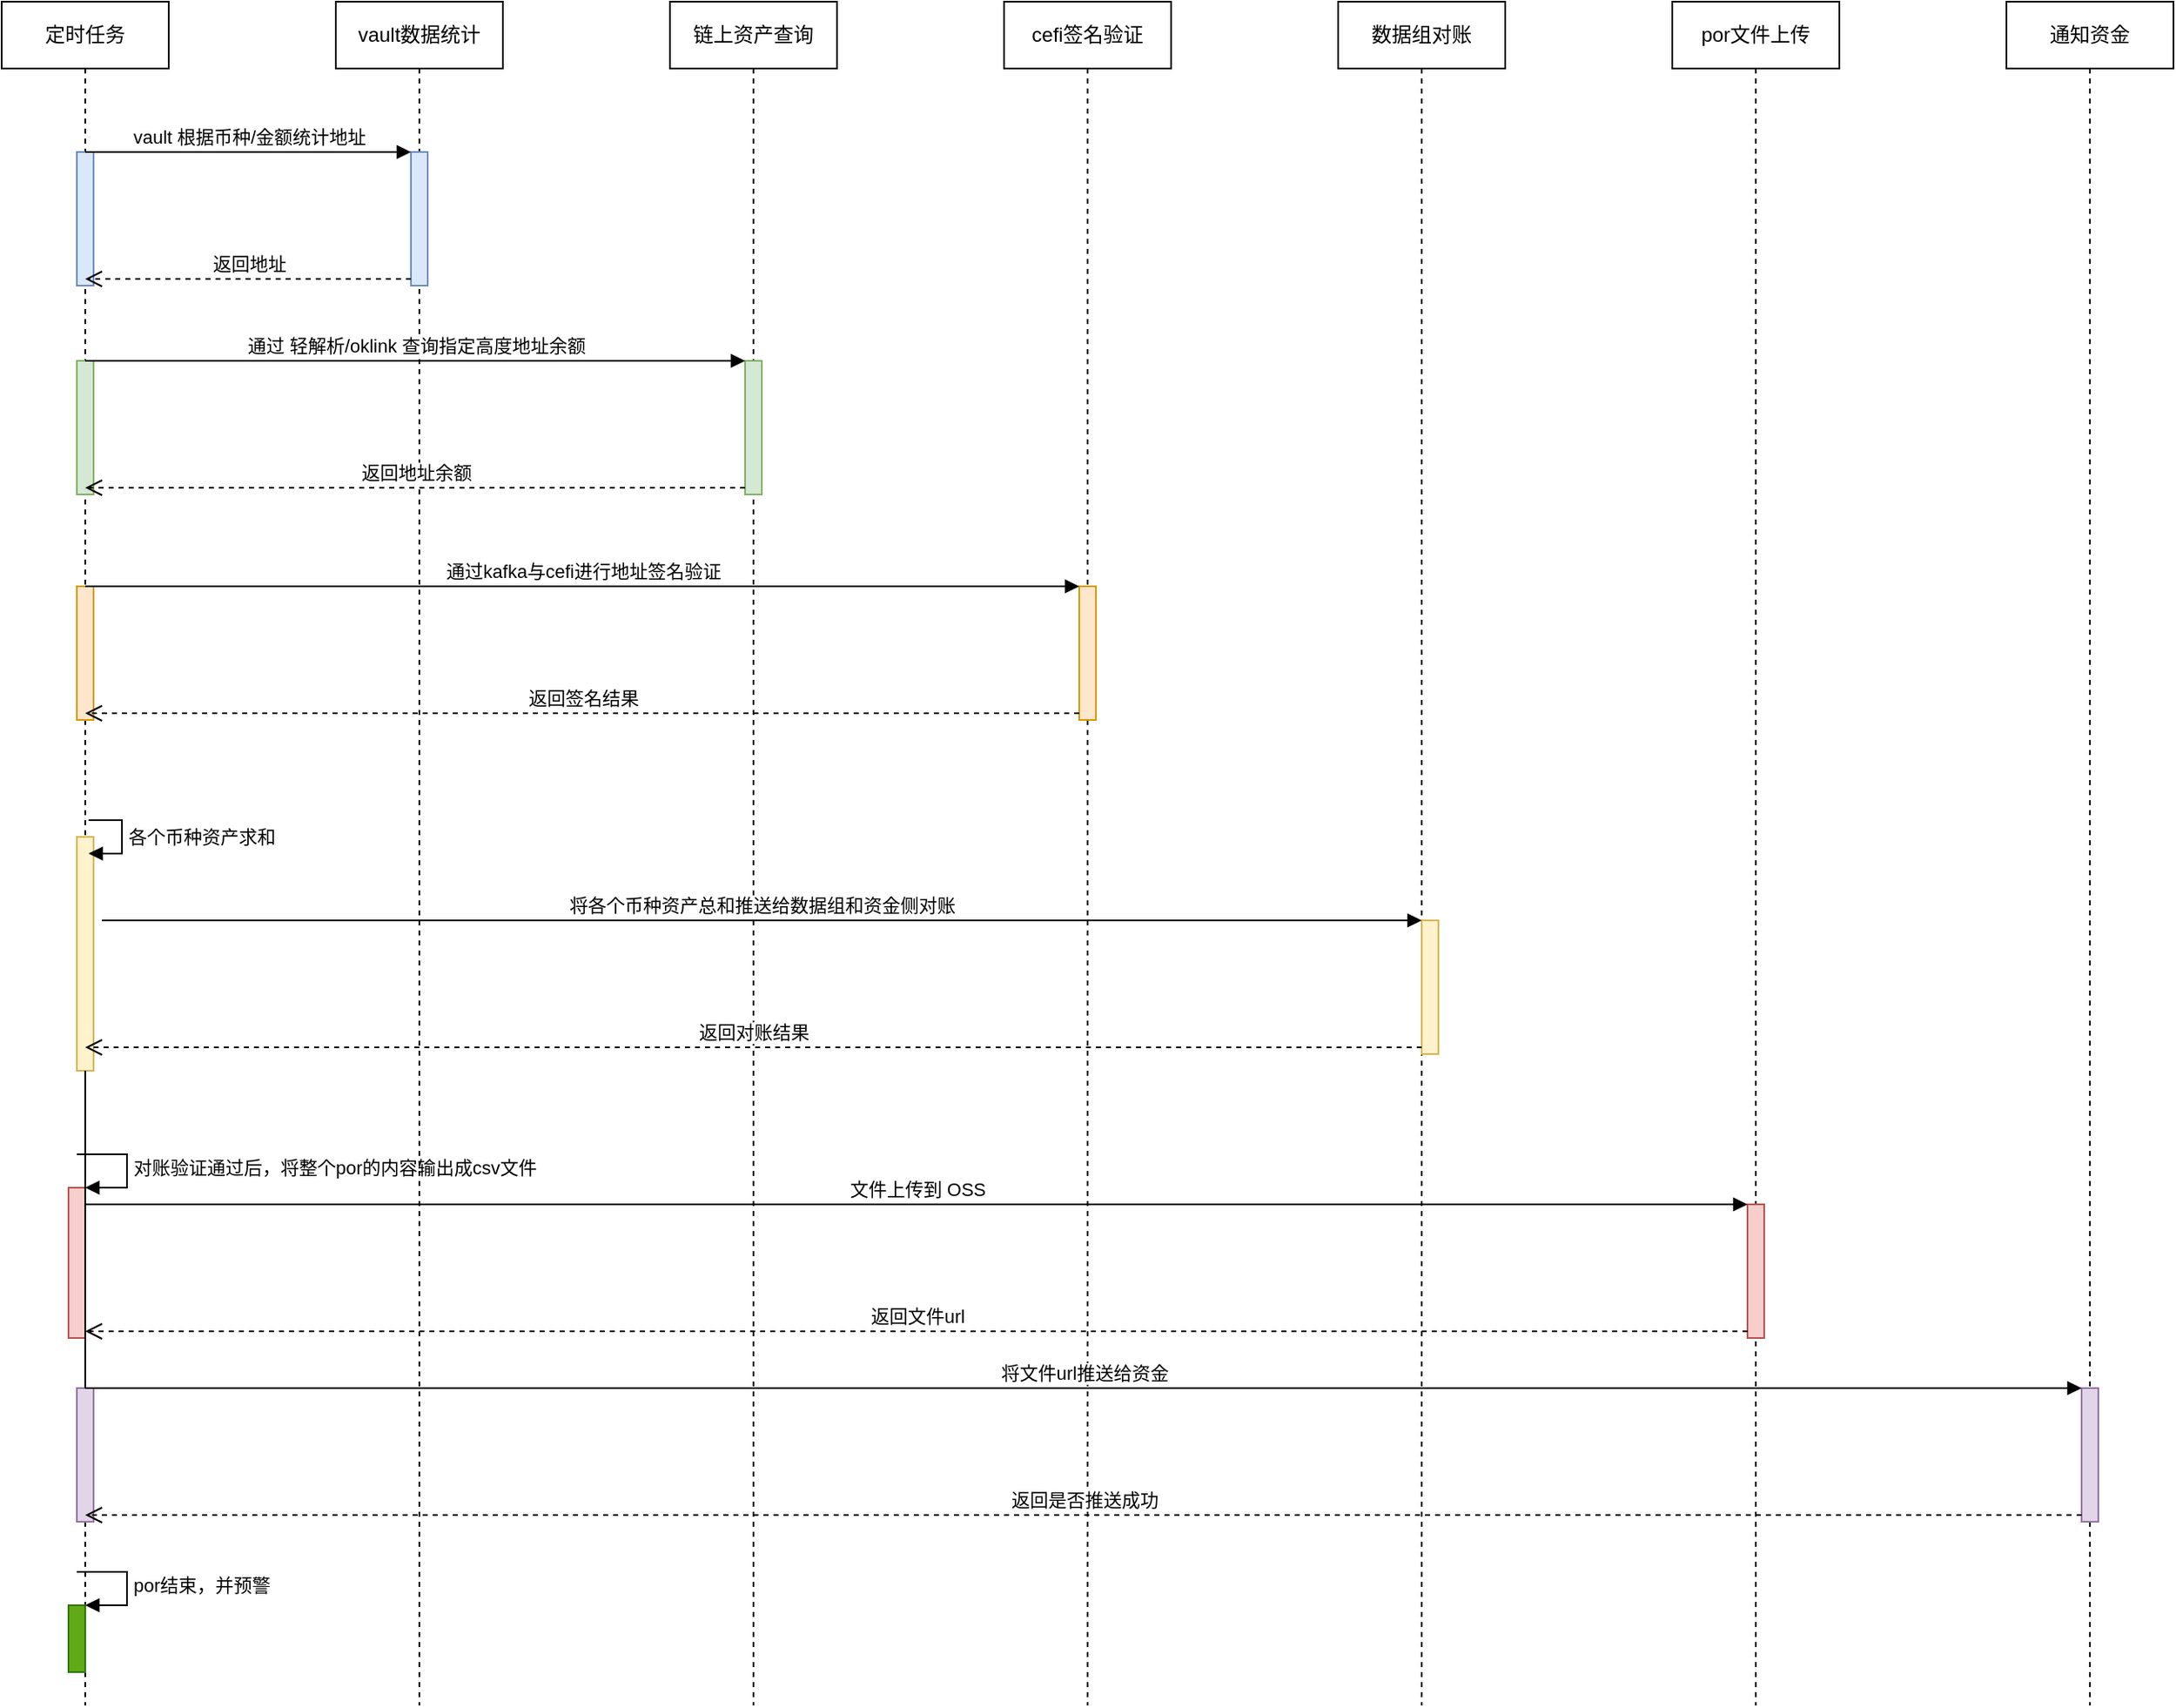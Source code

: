 <mxfile version="16.6.4" type="github">
  <diagram id="35WCWhEe1TvRER2FrwXf" name="Page-1">
    <mxGraphModel dx="1018" dy="658" grid="1" gridSize="10" guides="1" tooltips="1" connect="1" arrows="1" fold="1" page="1" pageScale="1" pageWidth="827" pageHeight="1169" math="0" shadow="0">
      <root>
        <mxCell id="0" />
        <mxCell id="1" parent="0" />
        <mxCell id="L9mkiPI3SF6jLolHq3Hp-1" value="定时任务" style="shape=umlLifeline;perimeter=lifelinePerimeter;whiteSpace=wrap;html=1;container=1;collapsible=0;recursiveResize=0;outlineConnect=0;" vertex="1" parent="1">
          <mxGeometry x="100" y="20" width="100" height="1020" as="geometry" />
        </mxCell>
        <mxCell id="L9mkiPI3SF6jLolHq3Hp-3" value="" style="html=1;points=[];perimeter=orthogonalPerimeter;fillColor=#dae8fc;strokeColor=#6c8ebf;" vertex="1" parent="L9mkiPI3SF6jLolHq3Hp-1">
          <mxGeometry x="45" y="90" width="10" height="80" as="geometry" />
        </mxCell>
        <mxCell id="L9mkiPI3SF6jLolHq3Hp-13" value="" style="html=1;points=[];perimeter=orthogonalPerimeter;fillColor=#d5e8d4;strokeColor=#82b366;" vertex="1" parent="L9mkiPI3SF6jLolHq3Hp-1">
          <mxGeometry x="45" y="215" width="10" height="80" as="geometry" />
        </mxCell>
        <mxCell id="L9mkiPI3SF6jLolHq3Hp-21" value="" style="html=1;points=[];perimeter=orthogonalPerimeter;fillColor=#ffe6cc;strokeColor=#d79b00;" vertex="1" parent="L9mkiPI3SF6jLolHq3Hp-1">
          <mxGeometry x="45" y="350" width="10" height="80" as="geometry" />
        </mxCell>
        <mxCell id="L9mkiPI3SF6jLolHq3Hp-26" value="" style="html=1;points=[];perimeter=orthogonalPerimeter;fillColor=#fff2cc;strokeColor=#d6b656;" vertex="1" parent="L9mkiPI3SF6jLolHq3Hp-1">
          <mxGeometry x="45" y="500" width="10" height="140" as="geometry" />
        </mxCell>
        <mxCell id="L9mkiPI3SF6jLolHq3Hp-27" value="各个币种资产求和" style="edgeStyle=orthogonalEdgeStyle;html=1;align=left;spacingLeft=2;endArrow=block;rounded=0;entryX=1;entryY=0;" edge="1" parent="L9mkiPI3SF6jLolHq3Hp-1">
          <mxGeometry relative="1" as="geometry">
            <mxPoint x="52" y="490" as="sourcePoint" />
            <Array as="points">
              <mxPoint x="72" y="490" />
            </Array>
            <mxPoint x="52" y="510" as="targetPoint" />
          </mxGeometry>
        </mxCell>
        <mxCell id="L9mkiPI3SF6jLolHq3Hp-35" value="" style="html=1;points=[];perimeter=orthogonalPerimeter;fillColor=#f8cecc;strokeColor=#b85450;" vertex="1" parent="L9mkiPI3SF6jLolHq3Hp-1">
          <mxGeometry x="40" y="710" width="10" height="90" as="geometry" />
        </mxCell>
        <mxCell id="L9mkiPI3SF6jLolHq3Hp-36" value="对账验证通过后，将整个por的内容输出成csv文件" style="edgeStyle=orthogonalEdgeStyle;html=1;align=left;spacingLeft=2;endArrow=block;rounded=0;entryX=1;entryY=0;" edge="1" target="L9mkiPI3SF6jLolHq3Hp-35" parent="L9mkiPI3SF6jLolHq3Hp-1">
          <mxGeometry relative="1" as="geometry">
            <mxPoint x="45" y="690" as="sourcePoint" />
            <Array as="points">
              <mxPoint x="75" y="690" />
            </Array>
          </mxGeometry>
        </mxCell>
        <mxCell id="L9mkiPI3SF6jLolHq3Hp-44" value="" style="html=1;points=[];perimeter=orthogonalPerimeter;fillColor=#e1d5e7;strokeColor=#9673a6;" vertex="1" parent="L9mkiPI3SF6jLolHq3Hp-1">
          <mxGeometry x="45" y="830" width="10" height="80" as="geometry" />
        </mxCell>
        <mxCell id="L9mkiPI3SF6jLolHq3Hp-45" value="" style="edgeStyle=orthogonalEdgeStyle;rounded=0;orthogonalLoop=1;jettySize=auto;html=1;endArrow=none;" edge="1" parent="L9mkiPI3SF6jLolHq3Hp-1" source="L9mkiPI3SF6jLolHq3Hp-26" target="L9mkiPI3SF6jLolHq3Hp-44">
          <mxGeometry relative="1" as="geometry">
            <mxPoint x="150" y="520" as="sourcePoint" />
            <mxPoint x="149.5" y="960" as="targetPoint" />
          </mxGeometry>
        </mxCell>
        <mxCell id="L9mkiPI3SF6jLolHq3Hp-49" value="" style="html=1;points=[];perimeter=orthogonalPerimeter;fillColor=#60a917;fontColor=#ffffff;strokeColor=#2D7600;" vertex="1" parent="L9mkiPI3SF6jLolHq3Hp-1">
          <mxGeometry x="40" y="960" width="10" height="40" as="geometry" />
        </mxCell>
        <mxCell id="L9mkiPI3SF6jLolHq3Hp-50" value="por结束，并预警" style="edgeStyle=orthogonalEdgeStyle;html=1;align=left;spacingLeft=2;endArrow=block;rounded=0;entryX=1;entryY=0;" edge="1" target="L9mkiPI3SF6jLolHq3Hp-49" parent="L9mkiPI3SF6jLolHq3Hp-1">
          <mxGeometry relative="1" as="geometry">
            <mxPoint x="45" y="940" as="sourcePoint" />
            <Array as="points">
              <mxPoint x="75" y="940" />
            </Array>
          </mxGeometry>
        </mxCell>
        <mxCell id="L9mkiPI3SF6jLolHq3Hp-2" value="vault数据统计" style="shape=umlLifeline;perimeter=lifelinePerimeter;whiteSpace=wrap;html=1;container=1;collapsible=0;recursiveResize=0;outlineConnect=0;" vertex="1" parent="1">
          <mxGeometry x="300" y="20" width="100" height="1020" as="geometry" />
        </mxCell>
        <mxCell id="L9mkiPI3SF6jLolHq3Hp-10" value="" style="html=1;points=[];perimeter=orthogonalPerimeter;fillColor=#dae8fc;strokeColor=#6c8ebf;" vertex="1" parent="L9mkiPI3SF6jLolHq3Hp-2">
          <mxGeometry x="45" y="90" width="10" height="80" as="geometry" />
        </mxCell>
        <mxCell id="L9mkiPI3SF6jLolHq3Hp-11" value="vault 根据币种/金额统计地址" style="html=1;verticalAlign=bottom;endArrow=block;entryX=0;entryY=0;rounded=0;" edge="1" target="L9mkiPI3SF6jLolHq3Hp-10" parent="1" source="L9mkiPI3SF6jLolHq3Hp-1">
          <mxGeometry relative="1" as="geometry">
            <mxPoint x="320" y="110" as="sourcePoint" />
          </mxGeometry>
        </mxCell>
        <mxCell id="L9mkiPI3SF6jLolHq3Hp-12" value="返回地址" style="html=1;verticalAlign=bottom;endArrow=open;dashed=1;endSize=8;exitX=0;exitY=0.95;rounded=0;" edge="1" source="L9mkiPI3SF6jLolHq3Hp-10" parent="1" target="L9mkiPI3SF6jLolHq3Hp-1">
          <mxGeometry relative="1" as="geometry">
            <mxPoint x="320" y="186" as="targetPoint" />
          </mxGeometry>
        </mxCell>
        <mxCell id="L9mkiPI3SF6jLolHq3Hp-14" value="链上资产查询" style="shape=umlLifeline;perimeter=lifelinePerimeter;whiteSpace=wrap;html=1;container=1;collapsible=0;recursiveResize=0;outlineConnect=0;" vertex="1" parent="1">
          <mxGeometry x="500" y="20" width="100" height="1020" as="geometry" />
        </mxCell>
        <mxCell id="L9mkiPI3SF6jLolHq3Hp-16" value="" style="html=1;points=[];perimeter=orthogonalPerimeter;fillColor=#d5e8d4;strokeColor=#82b366;" vertex="1" parent="L9mkiPI3SF6jLolHq3Hp-14">
          <mxGeometry x="45" y="215" width="10" height="80" as="geometry" />
        </mxCell>
        <mxCell id="L9mkiPI3SF6jLolHq3Hp-17" value="通过 轻解析/oklink 查询指定高度地址余额" style="html=1;verticalAlign=bottom;endArrow=block;entryX=0;entryY=0;rounded=0;" edge="1" target="L9mkiPI3SF6jLolHq3Hp-16" parent="1" source="L9mkiPI3SF6jLolHq3Hp-1">
          <mxGeometry relative="1" as="geometry">
            <mxPoint x="505" y="235" as="sourcePoint" />
          </mxGeometry>
        </mxCell>
        <mxCell id="L9mkiPI3SF6jLolHq3Hp-18" value="返回地址余额" style="html=1;verticalAlign=bottom;endArrow=open;dashed=1;endSize=8;exitX=0;exitY=0.95;rounded=0;" edge="1" source="L9mkiPI3SF6jLolHq3Hp-16" parent="1" target="L9mkiPI3SF6jLolHq3Hp-1">
          <mxGeometry relative="1" as="geometry">
            <mxPoint x="505" y="311" as="targetPoint" />
          </mxGeometry>
        </mxCell>
        <mxCell id="L9mkiPI3SF6jLolHq3Hp-19" value="cefi签名验证" style="shape=umlLifeline;perimeter=lifelinePerimeter;whiteSpace=wrap;html=1;container=1;collapsible=0;recursiveResize=0;outlineConnect=0;" vertex="1" parent="1">
          <mxGeometry x="700" y="20" width="100" height="1020" as="geometry" />
        </mxCell>
        <mxCell id="L9mkiPI3SF6jLolHq3Hp-22" value="" style="html=1;points=[];perimeter=orthogonalPerimeter;fillColor=#ffe6cc;strokeColor=#d79b00;" vertex="1" parent="L9mkiPI3SF6jLolHq3Hp-19">
          <mxGeometry x="45" y="350" width="10" height="80" as="geometry" />
        </mxCell>
        <mxCell id="L9mkiPI3SF6jLolHq3Hp-23" value="通过kafka与cefi进行地址签名验证" style="html=1;verticalAlign=bottom;endArrow=block;entryX=0;entryY=0;rounded=0;" edge="1" target="L9mkiPI3SF6jLolHq3Hp-22" parent="1" source="L9mkiPI3SF6jLolHq3Hp-1">
          <mxGeometry relative="1" as="geometry">
            <mxPoint x="675" y="370" as="sourcePoint" />
          </mxGeometry>
        </mxCell>
        <mxCell id="L9mkiPI3SF6jLolHq3Hp-24" value="返回签名结果" style="html=1;verticalAlign=bottom;endArrow=open;dashed=1;endSize=8;exitX=0;exitY=0.95;rounded=0;" edge="1" source="L9mkiPI3SF6jLolHq3Hp-22" parent="1" target="L9mkiPI3SF6jLolHq3Hp-1">
          <mxGeometry relative="1" as="geometry">
            <mxPoint x="675" y="446" as="targetPoint" />
          </mxGeometry>
        </mxCell>
        <mxCell id="L9mkiPI3SF6jLolHq3Hp-28" value="数据组对账" style="shape=umlLifeline;perimeter=lifelinePerimeter;whiteSpace=wrap;html=1;container=1;collapsible=0;recursiveResize=0;outlineConnect=0;" vertex="1" parent="1">
          <mxGeometry x="900" y="20" width="100" height="1020" as="geometry" />
        </mxCell>
        <mxCell id="L9mkiPI3SF6jLolHq3Hp-30" value="" style="html=1;points=[];perimeter=orthogonalPerimeter;fillColor=#fff2cc;strokeColor=#d6b656;" vertex="1" parent="L9mkiPI3SF6jLolHq3Hp-28">
          <mxGeometry x="50" y="550" width="10" height="80" as="geometry" />
        </mxCell>
        <mxCell id="L9mkiPI3SF6jLolHq3Hp-31" value="将各个币种资产总和推送给数据组和资金侧对账" style="html=1;verticalAlign=bottom;endArrow=block;entryX=0;entryY=0;rounded=0;" edge="1" target="L9mkiPI3SF6jLolHq3Hp-30" parent="1">
          <mxGeometry relative="1" as="geometry">
            <mxPoint x="160" y="570" as="sourcePoint" />
          </mxGeometry>
        </mxCell>
        <mxCell id="L9mkiPI3SF6jLolHq3Hp-32" value="返回对账结果" style="html=1;verticalAlign=bottom;endArrow=open;dashed=1;endSize=8;exitX=0;exitY=0.95;rounded=0;" edge="1" source="L9mkiPI3SF6jLolHq3Hp-30" parent="1" target="L9mkiPI3SF6jLolHq3Hp-1">
          <mxGeometry relative="1" as="geometry">
            <mxPoint x="880" y="646" as="targetPoint" />
          </mxGeometry>
        </mxCell>
        <mxCell id="L9mkiPI3SF6jLolHq3Hp-37" value="por文件上传" style="shape=umlLifeline;perimeter=lifelinePerimeter;whiteSpace=wrap;html=1;container=1;collapsible=0;recursiveResize=0;outlineConnect=0;" vertex="1" parent="1">
          <mxGeometry x="1100" y="20" width="100" height="1020" as="geometry" />
        </mxCell>
        <mxCell id="L9mkiPI3SF6jLolHq3Hp-39" value="" style="html=1;points=[];perimeter=orthogonalPerimeter;fillColor=#f8cecc;strokeColor=#b85450;" vertex="1" parent="L9mkiPI3SF6jLolHq3Hp-37">
          <mxGeometry x="45" y="720" width="10" height="80" as="geometry" />
        </mxCell>
        <mxCell id="L9mkiPI3SF6jLolHq3Hp-40" value="文件上传到 OSS" style="html=1;verticalAlign=bottom;endArrow=block;entryX=0;entryY=0;rounded=0;" edge="1" target="L9mkiPI3SF6jLolHq3Hp-39" parent="1" source="L9mkiPI3SF6jLolHq3Hp-1">
          <mxGeometry relative="1" as="geometry">
            <mxPoint x="1075" y="740" as="sourcePoint" />
          </mxGeometry>
        </mxCell>
        <mxCell id="L9mkiPI3SF6jLolHq3Hp-41" value="返回文件url" style="html=1;verticalAlign=bottom;endArrow=open;dashed=1;endSize=8;exitX=0;exitY=0.95;rounded=0;" edge="1" source="L9mkiPI3SF6jLolHq3Hp-39" parent="1" target="L9mkiPI3SF6jLolHq3Hp-35">
          <mxGeometry relative="1" as="geometry">
            <mxPoint x="1075" y="816" as="targetPoint" />
          </mxGeometry>
        </mxCell>
        <mxCell id="L9mkiPI3SF6jLolHq3Hp-42" value="通知资金" style="shape=umlLifeline;perimeter=lifelinePerimeter;whiteSpace=wrap;html=1;container=1;collapsible=0;recursiveResize=0;outlineConnect=0;" vertex="1" parent="1">
          <mxGeometry x="1300" y="20" width="100" height="1020" as="geometry" />
        </mxCell>
        <mxCell id="L9mkiPI3SF6jLolHq3Hp-46" value="" style="html=1;points=[];perimeter=orthogonalPerimeter;fillColor=#e1d5e7;strokeColor=#9673a6;" vertex="1" parent="L9mkiPI3SF6jLolHq3Hp-42">
          <mxGeometry x="45" y="830" width="10" height="80" as="geometry" />
        </mxCell>
        <mxCell id="L9mkiPI3SF6jLolHq3Hp-47" value="将文件url推送给资金" style="html=1;verticalAlign=bottom;endArrow=block;entryX=0;entryY=0;rounded=0;" edge="1" target="L9mkiPI3SF6jLolHq3Hp-46" parent="1" source="L9mkiPI3SF6jLolHq3Hp-1">
          <mxGeometry relative="1" as="geometry">
            <mxPoint x="770" y="920" as="sourcePoint" />
          </mxGeometry>
        </mxCell>
        <mxCell id="L9mkiPI3SF6jLolHq3Hp-48" value="返回是否推送成功" style="html=1;verticalAlign=bottom;endArrow=open;dashed=1;endSize=8;exitX=0;exitY=0.95;rounded=0;" edge="1" source="L9mkiPI3SF6jLolHq3Hp-46" parent="1" target="L9mkiPI3SF6jLolHq3Hp-1">
          <mxGeometry relative="1" as="geometry">
            <mxPoint x="770" y="996" as="targetPoint" />
          </mxGeometry>
        </mxCell>
      </root>
    </mxGraphModel>
  </diagram>
</mxfile>
